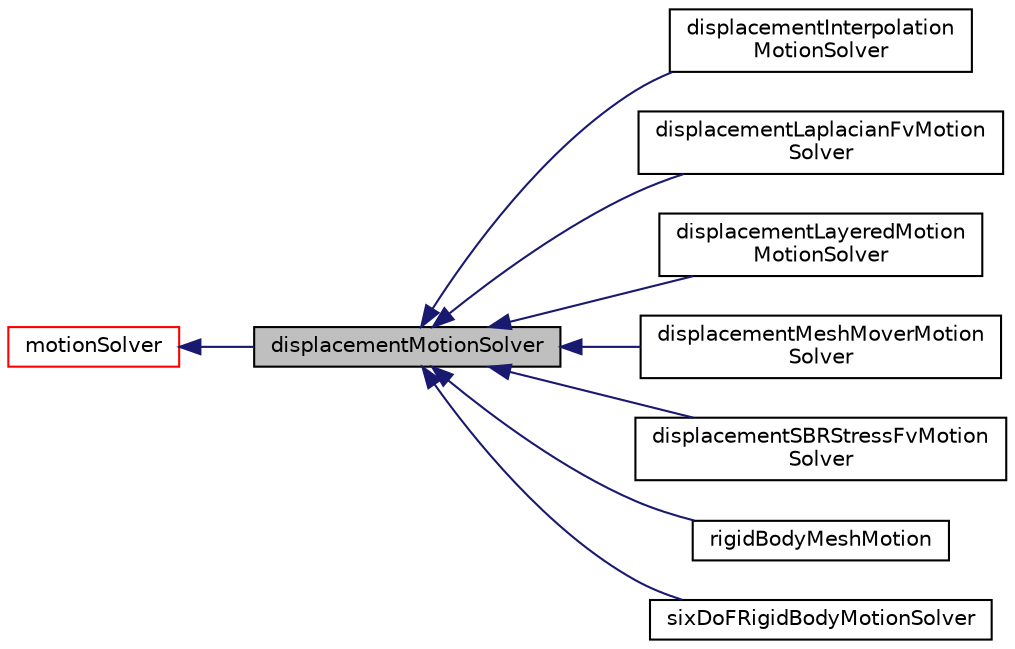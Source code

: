 digraph "displacementMotionSolver"
{
  bgcolor="transparent";
  edge [fontname="Helvetica",fontsize="10",labelfontname="Helvetica",labelfontsize="10"];
  node [fontname="Helvetica",fontsize="10",shape=record];
  rankdir="LR";
  Node1 [label="displacementMotionSolver",height=0.2,width=0.4,color="black", fillcolor="grey75", style="filled", fontcolor="black"];
  Node2 -> Node1 [dir="back",color="midnightblue",fontsize="10",style="solid",fontname="Helvetica"];
  Node2 [label="motionSolver",height=0.2,width=0.4,color="red",URL="$a01568.html",tooltip="Virtual base class for mesh motion solver. "];
  Node1 -> Node3 [dir="back",color="midnightblue",fontsize="10",style="solid",fontname="Helvetica"];
  Node3 [label="displacementInterpolation\lMotionSolver",height=0.2,width=0.4,color="black",URL="$a00551.html",tooltip="Mesh motion solver for an fvMesh. "];
  Node1 -> Node4 [dir="back",color="midnightblue",fontsize="10",style="solid",fontname="Helvetica"];
  Node4 [label="displacementLaplacianFvMotion\lSolver",height=0.2,width=0.4,color="black",URL="$a00552.html",tooltip="Mesh motion solver for an fvMesh. Based on solving the cell-centre Laplacian for the motion displacem..."];
  Node1 -> Node5 [dir="back",color="midnightblue",fontsize="10",style="solid",fontname="Helvetica"];
  Node5 [label="displacementLayeredMotion\lMotionSolver",height=0.2,width=0.4,color="black",URL="$a00553.html",tooltip="Mesh motion solver for an (multi-block) extruded fvMesh. Gets given the structure of the mesh blocks ..."];
  Node1 -> Node6 [dir="back",color="midnightblue",fontsize="10",style="solid",fontname="Helvetica"];
  Node6 [label="displacementMeshMoverMotion\lSolver",height=0.2,width=0.4,color="black",URL="$a00554.html",tooltip="Mesh motion solver for an fvMesh. Based on solving the cell-centre Laplacian for the motion displacem..."];
  Node1 -> Node7 [dir="back",color="midnightblue",fontsize="10",style="solid",fontname="Helvetica"];
  Node7 [label="displacementSBRStressFvMotion\lSolver",height=0.2,width=0.4,color="black",URL="$a00556.html",tooltip="Mesh motion solver for an fvMesh. Based on solving the cell-centre solid-body rotation stress equatio..."];
  Node1 -> Node8 [dir="back",color="midnightblue",fontsize="10",style="solid",fontname="Helvetica"];
  Node8 [label="rigidBodyMeshMotion",height=0.2,width=0.4,color="black",URL="$a02261.html",tooltip="Rigid-body mesh motion solver for fvMesh. "];
  Node1 -> Node9 [dir="back",color="midnightblue",fontsize="10",style="solid",fontname="Helvetica"];
  Node9 [label="sixDoFRigidBodyMotionSolver",height=0.2,width=0.4,color="black",URL="$a02403.html",tooltip="6-DoF solid-body mesh motion solver for an fvMesh. "];
}
